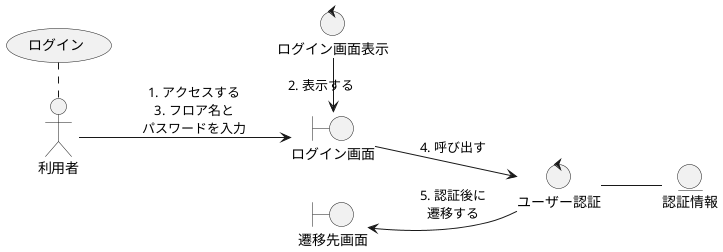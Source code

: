 @startuml
left to right direction

usecase ログイン
actor 利用者
control ログイン画面表示
boundary ログイン画面
boundary 遷移先画面
control ユーザー認証
entity 認証情報

利用者 --> ログイン画面 : 1. アクセスする\n3. フロア名と\nパスワードを入力
ログイン画面表示 -> ログイン画面: 2. 表示する
ログイン画面 --> ユーザー認証: 4. 呼び出す
ユーザー認証 -- 認証情報
'認証情報 - ユーザー認証

遷移先画面 <-- ユーザー認証 : 5. 認証後に\n遷移する

ログイン . 利用者
@enduml